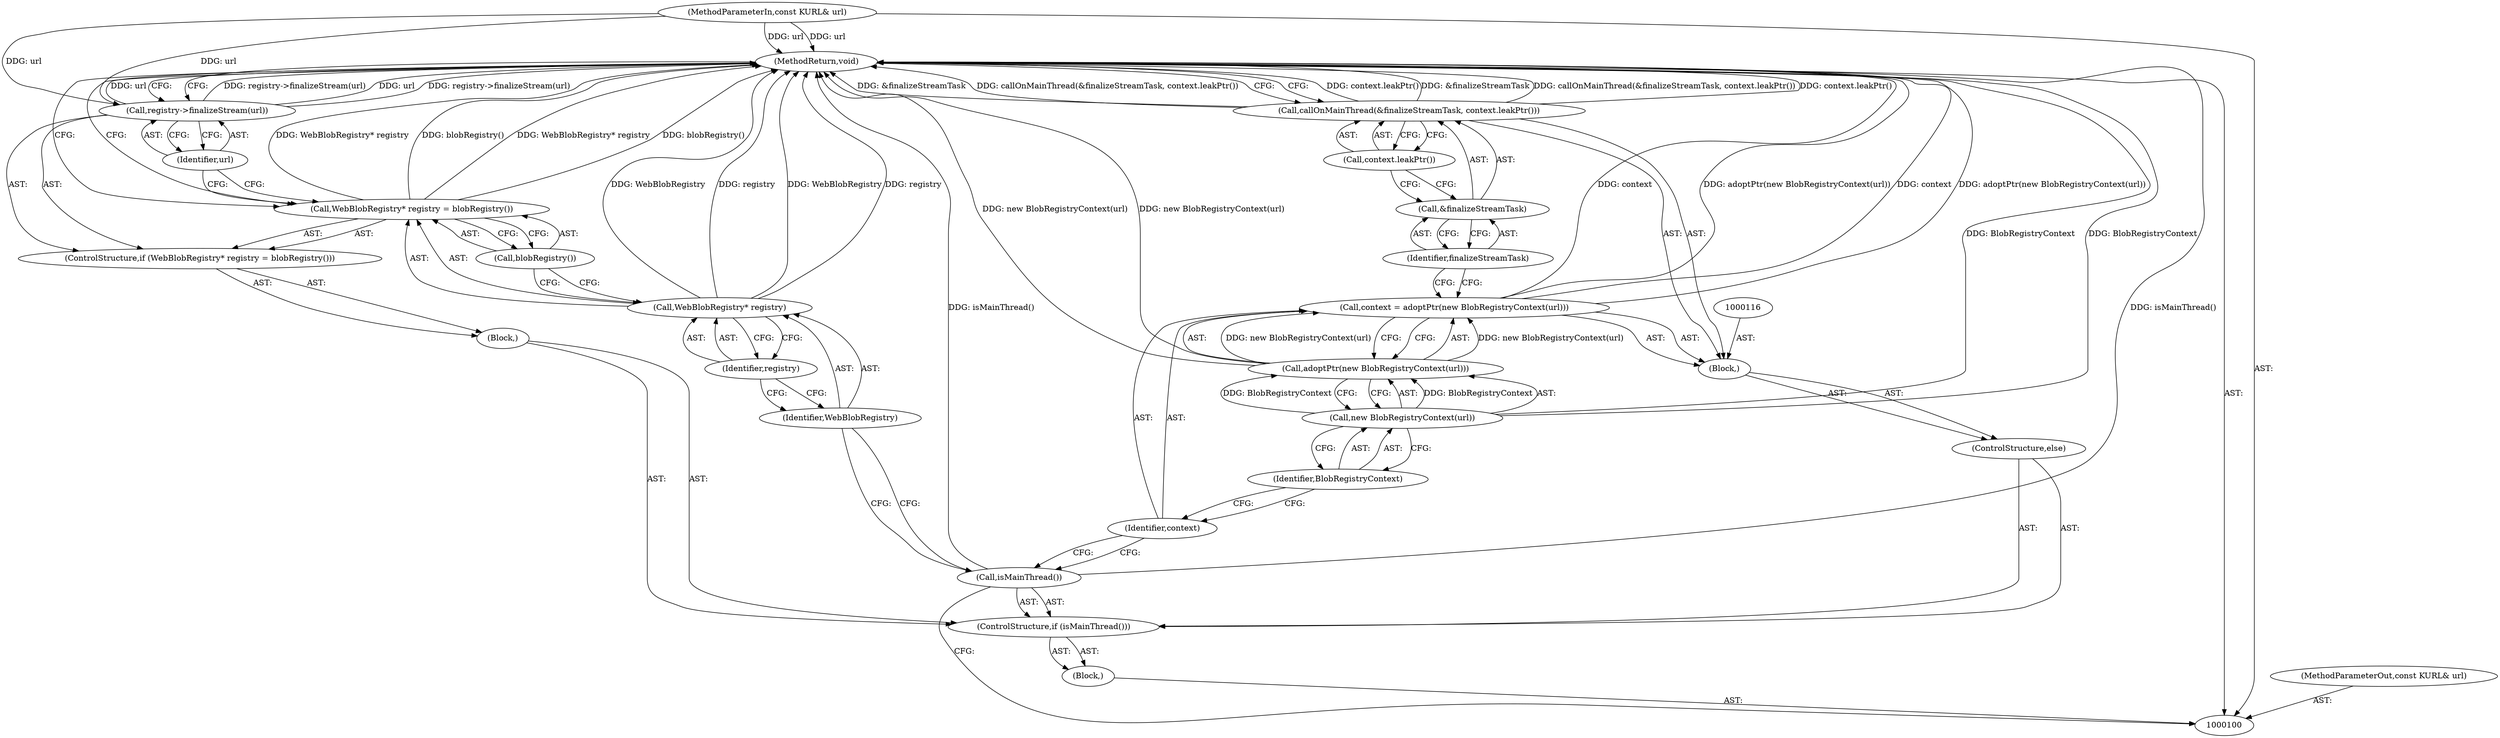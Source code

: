 digraph "0_Chrome_d0c31f0342cefc46a3b3d80359a9779d044d4c0d_7" {
"1000126" [label="(MethodReturn,void)"];
"1000101" [label="(MethodParameterIn,const KURL& url)"];
"1000172" [label="(MethodParameterOut,const KURL& url)"];
"1000102" [label="(Block,)"];
"1000105" [label="(Block,)"];
"1000103" [label="(ControlStructure,if (isMainThread()))"];
"1000104" [label="(Call,isMainThread())"];
"1000107" [label="(Call,WebBlobRegistry* registry = blobRegistry())"];
"1000108" [label="(Call,WebBlobRegistry* registry)"];
"1000109" [label="(Identifier,WebBlobRegistry)"];
"1000110" [label="(Identifier,registry)"];
"1000111" [label="(Call,blobRegistry())"];
"1000106" [label="(ControlStructure,if (WebBlobRegistry* registry = blobRegistry()))"];
"1000112" [label="(Call,registry->finalizeStream(url))"];
"1000113" [label="(Identifier,url)"];
"1000114" [label="(ControlStructure,else)"];
"1000117" [label="(Call,context = adoptPtr(new BlobRegistryContext(url)))"];
"1000118" [label="(Identifier,context)"];
"1000119" [label="(Call,adoptPtr(new BlobRegistryContext(url)))"];
"1000120" [label="(Call,new BlobRegistryContext(url))"];
"1000121" [label="(Identifier,BlobRegistryContext)"];
"1000115" [label="(Block,)"];
"1000123" [label="(Call,&finalizeStreamTask)"];
"1000124" [label="(Identifier,finalizeStreamTask)"];
"1000125" [label="(Call,context.leakPtr())"];
"1000122" [label="(Call,callOnMainThread(&finalizeStreamTask, context.leakPtr()))"];
"1000126" -> "1000100"  [label="AST: "];
"1000126" -> "1000112"  [label="CFG: "];
"1000126" -> "1000107"  [label="CFG: "];
"1000126" -> "1000122"  [label="CFG: "];
"1000122" -> "1000126"  [label="DDG: context.leakPtr()"];
"1000122" -> "1000126"  [label="DDG: &finalizeStreamTask"];
"1000122" -> "1000126"  [label="DDG: callOnMainThread(&finalizeStreamTask, context.leakPtr())"];
"1000107" -> "1000126"  [label="DDG: WebBlobRegistry* registry"];
"1000107" -> "1000126"  [label="DDG: blobRegistry()"];
"1000104" -> "1000126"  [label="DDG: isMainThread()"];
"1000120" -> "1000126"  [label="DDG: BlobRegistryContext"];
"1000117" -> "1000126"  [label="DDG: context"];
"1000117" -> "1000126"  [label="DDG: adoptPtr(new BlobRegistryContext(url))"];
"1000112" -> "1000126"  [label="DDG: registry->finalizeStream(url)"];
"1000112" -> "1000126"  [label="DDG: url"];
"1000108" -> "1000126"  [label="DDG: WebBlobRegistry"];
"1000108" -> "1000126"  [label="DDG: registry"];
"1000101" -> "1000126"  [label="DDG: url"];
"1000119" -> "1000126"  [label="DDG: new BlobRegistryContext(url)"];
"1000101" -> "1000100"  [label="AST: "];
"1000101" -> "1000126"  [label="DDG: url"];
"1000101" -> "1000112"  [label="DDG: url"];
"1000172" -> "1000100"  [label="AST: "];
"1000102" -> "1000100"  [label="AST: "];
"1000103" -> "1000102"  [label="AST: "];
"1000105" -> "1000103"  [label="AST: "];
"1000106" -> "1000105"  [label="AST: "];
"1000103" -> "1000102"  [label="AST: "];
"1000104" -> "1000103"  [label="AST: "];
"1000105" -> "1000103"  [label="AST: "];
"1000114" -> "1000103"  [label="AST: "];
"1000104" -> "1000103"  [label="AST: "];
"1000104" -> "1000100"  [label="CFG: "];
"1000109" -> "1000104"  [label="CFG: "];
"1000118" -> "1000104"  [label="CFG: "];
"1000104" -> "1000126"  [label="DDG: isMainThread()"];
"1000107" -> "1000106"  [label="AST: "];
"1000107" -> "1000111"  [label="CFG: "];
"1000108" -> "1000107"  [label="AST: "];
"1000111" -> "1000107"  [label="AST: "];
"1000113" -> "1000107"  [label="CFG: "];
"1000126" -> "1000107"  [label="CFG: "];
"1000107" -> "1000126"  [label="DDG: WebBlobRegistry* registry"];
"1000107" -> "1000126"  [label="DDG: blobRegistry()"];
"1000108" -> "1000107"  [label="AST: "];
"1000108" -> "1000110"  [label="CFG: "];
"1000109" -> "1000108"  [label="AST: "];
"1000110" -> "1000108"  [label="AST: "];
"1000111" -> "1000108"  [label="CFG: "];
"1000108" -> "1000126"  [label="DDG: WebBlobRegistry"];
"1000108" -> "1000126"  [label="DDG: registry"];
"1000109" -> "1000108"  [label="AST: "];
"1000109" -> "1000104"  [label="CFG: "];
"1000110" -> "1000109"  [label="CFG: "];
"1000110" -> "1000108"  [label="AST: "];
"1000110" -> "1000109"  [label="CFG: "];
"1000108" -> "1000110"  [label="CFG: "];
"1000111" -> "1000107"  [label="AST: "];
"1000111" -> "1000108"  [label="CFG: "];
"1000107" -> "1000111"  [label="CFG: "];
"1000106" -> "1000105"  [label="AST: "];
"1000107" -> "1000106"  [label="AST: "];
"1000112" -> "1000106"  [label="AST: "];
"1000112" -> "1000106"  [label="AST: "];
"1000112" -> "1000113"  [label="CFG: "];
"1000113" -> "1000112"  [label="AST: "];
"1000126" -> "1000112"  [label="CFG: "];
"1000112" -> "1000126"  [label="DDG: registry->finalizeStream(url)"];
"1000112" -> "1000126"  [label="DDG: url"];
"1000101" -> "1000112"  [label="DDG: url"];
"1000113" -> "1000112"  [label="AST: "];
"1000113" -> "1000107"  [label="CFG: "];
"1000112" -> "1000113"  [label="CFG: "];
"1000114" -> "1000103"  [label="AST: "];
"1000115" -> "1000114"  [label="AST: "];
"1000117" -> "1000115"  [label="AST: "];
"1000117" -> "1000119"  [label="CFG: "];
"1000118" -> "1000117"  [label="AST: "];
"1000119" -> "1000117"  [label="AST: "];
"1000124" -> "1000117"  [label="CFG: "];
"1000117" -> "1000126"  [label="DDG: context"];
"1000117" -> "1000126"  [label="DDG: adoptPtr(new BlobRegistryContext(url))"];
"1000119" -> "1000117"  [label="DDG: new BlobRegistryContext(url)"];
"1000118" -> "1000117"  [label="AST: "];
"1000118" -> "1000104"  [label="CFG: "];
"1000121" -> "1000118"  [label="CFG: "];
"1000119" -> "1000117"  [label="AST: "];
"1000119" -> "1000120"  [label="CFG: "];
"1000120" -> "1000119"  [label="AST: "];
"1000117" -> "1000119"  [label="CFG: "];
"1000119" -> "1000126"  [label="DDG: new BlobRegistryContext(url)"];
"1000119" -> "1000117"  [label="DDG: new BlobRegistryContext(url)"];
"1000120" -> "1000119"  [label="DDG: BlobRegistryContext"];
"1000120" -> "1000119"  [label="AST: "];
"1000120" -> "1000121"  [label="CFG: "];
"1000121" -> "1000120"  [label="AST: "];
"1000119" -> "1000120"  [label="CFG: "];
"1000120" -> "1000126"  [label="DDG: BlobRegistryContext"];
"1000120" -> "1000119"  [label="DDG: BlobRegistryContext"];
"1000121" -> "1000120"  [label="AST: "];
"1000121" -> "1000118"  [label="CFG: "];
"1000120" -> "1000121"  [label="CFG: "];
"1000115" -> "1000114"  [label="AST: "];
"1000116" -> "1000115"  [label="AST: "];
"1000117" -> "1000115"  [label="AST: "];
"1000122" -> "1000115"  [label="AST: "];
"1000123" -> "1000122"  [label="AST: "];
"1000123" -> "1000124"  [label="CFG: "];
"1000124" -> "1000123"  [label="AST: "];
"1000125" -> "1000123"  [label="CFG: "];
"1000124" -> "1000123"  [label="AST: "];
"1000124" -> "1000117"  [label="CFG: "];
"1000123" -> "1000124"  [label="CFG: "];
"1000125" -> "1000122"  [label="AST: "];
"1000125" -> "1000123"  [label="CFG: "];
"1000122" -> "1000125"  [label="CFG: "];
"1000122" -> "1000115"  [label="AST: "];
"1000122" -> "1000125"  [label="CFG: "];
"1000123" -> "1000122"  [label="AST: "];
"1000125" -> "1000122"  [label="AST: "];
"1000126" -> "1000122"  [label="CFG: "];
"1000122" -> "1000126"  [label="DDG: context.leakPtr()"];
"1000122" -> "1000126"  [label="DDG: &finalizeStreamTask"];
"1000122" -> "1000126"  [label="DDG: callOnMainThread(&finalizeStreamTask, context.leakPtr())"];
}
